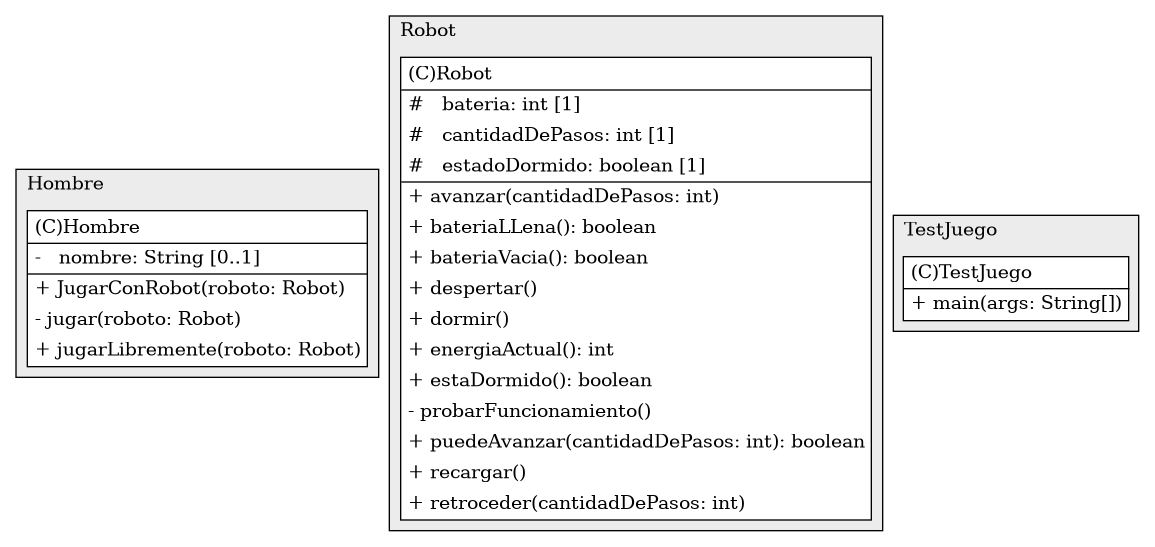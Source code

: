 @startuml

/' diagram meta data start
config=StructureConfiguration;
{
  "projectClassification": {
    "searchMode": "OpenProject", // OpenProject, AllProjects
    "includedProjects": "",
    "pathEndKeywords": "*.impl",
    "isClientPath": "",
    "isClientName": "",
    "isTestPath": "",
    "isTestName": "",
    "isMappingPath": "",
    "isMappingName": "",
    "isDataAccessPath": "",
    "isDataAccessName": "",
    "isDataStructurePath": "",
    "isDataStructureName": "",
    "isInterfaceStructuresPath": "",
    "isInterfaceStructuresName": "",
    "isEntryPointPath": "",
    "isEntryPointName": "",
    "treatFinalFieldsAsMandatory": false
  },
  "graphRestriction": {
    "classPackageExcludeFilter": "",
    "classPackageIncludeFilter": "",
    "classNameExcludeFilter": "",
    "classNameIncludeFilter": "",
    "methodNameExcludeFilter": "",
    "methodNameIncludeFilter": "",
    "removeByInheritance": "", // inheritance/annotation based filtering is done in a second step
    "removeByAnnotation": "",
    "removeByClassPackage": "", // cleanup the graph after inheritance/annotation based filtering is done
    "removeByClassName": "",
    "cutMappings": false,
    "cutEnum": true,
    "cutTests": true,
    "cutClient": true,
    "cutDataAccess": true,
    "cutInterfaceStructures": true,
    "cutDataStructures": true,
    "cutGetterAndSetter": true,
    "cutConstructors": true
  },
  "graphTraversal": {
    "forwardDepth": 3,
    "backwardDepth": 3,
    "classPackageExcludeFilter": "",
    "classPackageIncludeFilter": "",
    "classNameExcludeFilter": "",
    "classNameIncludeFilter": "",
    "methodNameExcludeFilter": "",
    "methodNameIncludeFilter": "",
    "hideMappings": false,
    "hideDataStructures": false,
    "hidePrivateMethods": true,
    "hideInterfaceCalls": true, // indirection: implementation -> interface (is hidden) -> implementation
    "onlyShowApplicationEntryPoints": false, // root node is included
    "useMethodCallsForStructureDiagram": "ForwardOnly" // ForwardOnly, BothDirections, No
  },
  "details": {
    "aggregation": "GroupByClass", // ByClass, GroupByClass, None
    "showClassGenericTypes": true,
    "showMethods": true,
    "showMethodParameterNames": true,
    "showMethodParameterTypes": true,
    "showMethodReturnType": true,
    "showPackageLevels": 2,
    "showDetailedClassStructure": true
  },
  "rootClass": "TestJuego",
  "extensionCallbackMethod": "" // qualified.class.name#methodName - signature: public static String method(String)
}
diagram meta data end '/



digraph g {
    rankdir="TB"
    splines=polyline
    

'nodes 
subgraph cluster_2127812561 { 
   	label=Hombre
	labeljust=l
	fillcolor="#ececec"
	style=filled
   
   Hombre2127812561[
	label=<<TABLE BORDER="1" CELLBORDER="0" CELLPADDING="4" CELLSPACING="0">
<TR><TD ALIGN="LEFT" >(C)Hombre</TD></TR>
<HR/>
<TR><TD ALIGN="LEFT" >-   nombre: String [0..1]</TD></TR>
<HR/>
<TR><TD ALIGN="LEFT" >+ JugarConRobot(roboto: Robot)</TD></TR>
<TR><TD ALIGN="LEFT" >- jugar(roboto: Robot)</TD></TR>
<TR><TD ALIGN="LEFT" >+ jugarLibremente(roboto: Robot)</TD></TR>
</TABLE>>
	style=filled
	margin=0
	shape=plaintext
	fillcolor="#FFFFFF"
];
} 

subgraph cluster_79133258 { 
   	label=Robot
	labeljust=l
	fillcolor="#ececec"
	style=filled
   
   Robot79133258[
	label=<<TABLE BORDER="1" CELLBORDER="0" CELLPADDING="4" CELLSPACING="0">
<TR><TD ALIGN="LEFT" >(C)Robot</TD></TR>
<HR/>
<TR><TD ALIGN="LEFT" >#   bateria: int [1]</TD></TR>
<TR><TD ALIGN="LEFT" >#   cantidadDePasos: int [1]</TD></TR>
<TR><TD ALIGN="LEFT" >#   estadoDormido: boolean [1]</TD></TR>
<HR/>
<TR><TD ALIGN="LEFT" >+ avanzar(cantidadDePasos: int)</TD></TR>
<TR><TD ALIGN="LEFT" >+ bateriaLLena(): boolean</TD></TR>
<TR><TD ALIGN="LEFT" >+ bateriaVacia(): boolean</TD></TR>
<TR><TD ALIGN="LEFT" >+ despertar()</TD></TR>
<TR><TD ALIGN="LEFT" >+ dormir()</TD></TR>
<TR><TD ALIGN="LEFT" >+ energiaActual(): int</TD></TR>
<TR><TD ALIGN="LEFT" >+ estaDormido(): boolean</TD></TR>
<TR><TD ALIGN="LEFT" >- probarFuncionamiento()</TD></TR>
<TR><TD ALIGN="LEFT" >+ puedeAvanzar(cantidadDePasos: int): boolean</TD></TR>
<TR><TD ALIGN="LEFT" >+ recargar()</TD></TR>
<TR><TD ALIGN="LEFT" >+ retroceder(cantidadDePasos: int)</TD></TR>
</TABLE>>
	style=filled
	margin=0
	shape=plaintext
	fillcolor="#FFFFFF"
];
} 

subgraph cluster_804481360 { 
   	label=TestJuego
	labeljust=l
	fillcolor="#ececec"
	style=filled
   
   TestJuego804481360[
	label=<<TABLE BORDER="1" CELLBORDER="0" CELLPADDING="4" CELLSPACING="0">
<TR><TD ALIGN="LEFT" >(C)TestJuego</TD></TR>
<HR/>
<TR><TD ALIGN="LEFT" >+ main(args: String[])</TD></TR>
</TABLE>>
	style=filled
	margin=0
	shape=plaintext
	fillcolor="#FFFFFF"
];
} 

'edges    

    
}
@enduml